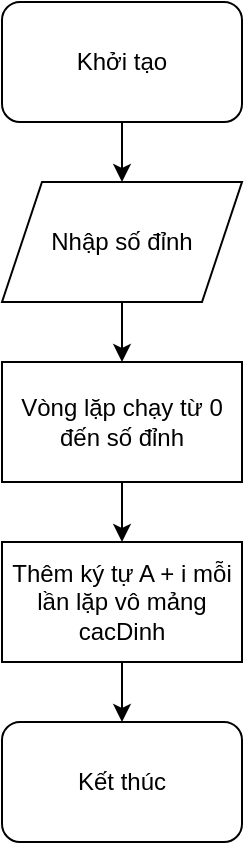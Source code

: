 <mxfile version="24.7.17">
  <diagram name="Page-1" id="eqnn9tTkgvpln3jSpCRk">
    <mxGraphModel dx="1434" dy="844" grid="1" gridSize="10" guides="1" tooltips="1" connect="1" arrows="1" fold="1" page="1" pageScale="1" pageWidth="850" pageHeight="1100" math="0" shadow="0">
      <root>
        <mxCell id="0" />
        <mxCell id="1" parent="0" />
        <mxCell id="B3pqv4fxGtmC6MiwXqju-6" style="edgeStyle=orthogonalEdgeStyle;rounded=0;orthogonalLoop=1;jettySize=auto;html=1;exitX=0.5;exitY=1;exitDx=0;exitDy=0;entryX=0.5;entryY=0;entryDx=0;entryDy=0;" parent="1" source="B3pqv4fxGtmC6MiwXqju-1" target="B3pqv4fxGtmC6MiwXqju-2" edge="1">
          <mxGeometry relative="1" as="geometry" />
        </mxCell>
        <mxCell id="B3pqv4fxGtmC6MiwXqju-1" value="Khởi tạo" style="rounded=1;whiteSpace=wrap;html=1;" parent="1" vertex="1">
          <mxGeometry x="365" y="20" width="120" height="60" as="geometry" />
        </mxCell>
        <mxCell id="Nx1N7EG5pbLAuLFnfqfQ-11" style="edgeStyle=orthogonalEdgeStyle;rounded=0;orthogonalLoop=1;jettySize=auto;html=1;exitX=0.5;exitY=1;exitDx=0;exitDy=0;entryX=0.5;entryY=0;entryDx=0;entryDy=0;" edge="1" parent="1" source="B3pqv4fxGtmC6MiwXqju-2" target="Nx1N7EG5pbLAuLFnfqfQ-2">
          <mxGeometry relative="1" as="geometry" />
        </mxCell>
        <mxCell id="B3pqv4fxGtmC6MiwXqju-2" value="Nhập số đỉnh" style="shape=parallelogram;perimeter=parallelogramPerimeter;whiteSpace=wrap;html=1;fixedSize=1;" parent="1" vertex="1">
          <mxGeometry x="365" y="110" width="120" height="60" as="geometry" />
        </mxCell>
        <mxCell id="B3pqv4fxGtmC6MiwXqju-7" value="Kết thúc" style="rounded=1;whiteSpace=wrap;html=1;" parent="1" vertex="1">
          <mxGeometry x="365" y="380" width="120" height="60" as="geometry" />
        </mxCell>
        <mxCell id="Nx1N7EG5pbLAuLFnfqfQ-1" style="edgeStyle=orthogonalEdgeStyle;rounded=0;orthogonalLoop=1;jettySize=auto;html=1;exitX=0.5;exitY=1;exitDx=0;exitDy=0;entryX=0.5;entryY=0;entryDx=0;entryDy=0;" edge="1" parent="1" source="Nx1N7EG5pbLAuLFnfqfQ-2" target="Nx1N7EG5pbLAuLFnfqfQ-3">
          <mxGeometry relative="1" as="geometry" />
        </mxCell>
        <mxCell id="Nx1N7EG5pbLAuLFnfqfQ-2" value="Vòng lặp chạy từ 0 đến số đỉnh" style="rounded=0;whiteSpace=wrap;html=1;" vertex="1" parent="1">
          <mxGeometry x="365" y="200" width="120" height="60" as="geometry" />
        </mxCell>
        <mxCell id="Nx1N7EG5pbLAuLFnfqfQ-10" style="edgeStyle=orthogonalEdgeStyle;rounded=0;orthogonalLoop=1;jettySize=auto;html=1;exitX=0.5;exitY=1;exitDx=0;exitDy=0;entryX=0.5;entryY=0;entryDx=0;entryDy=0;" edge="1" parent="1" source="Nx1N7EG5pbLAuLFnfqfQ-3" target="B3pqv4fxGtmC6MiwXqju-7">
          <mxGeometry relative="1" as="geometry" />
        </mxCell>
        <mxCell id="Nx1N7EG5pbLAuLFnfqfQ-3" value="Thêm ký tự A + i mỗi lần lặp vô mảng cacDinh" style="rounded=0;whiteSpace=wrap;html=1;" vertex="1" parent="1">
          <mxGeometry x="365" y="290" width="120" height="60" as="geometry" />
        </mxCell>
      </root>
    </mxGraphModel>
  </diagram>
</mxfile>
